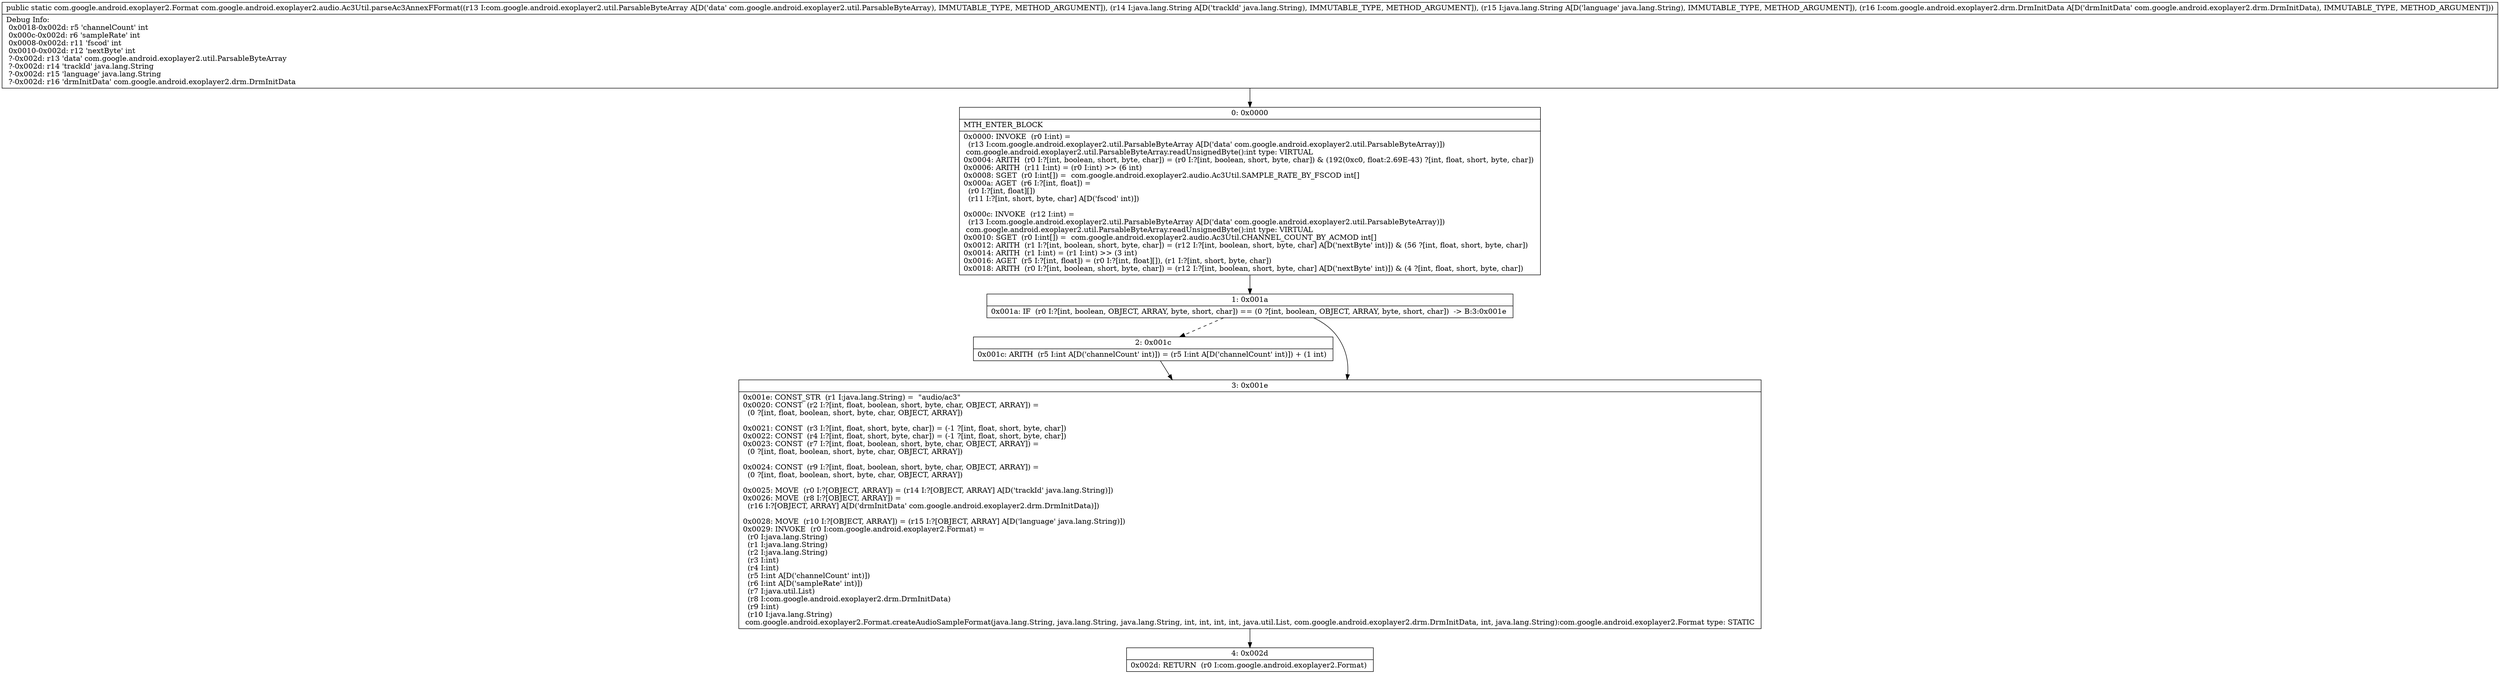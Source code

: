 digraph "CFG forcom.google.android.exoplayer2.audio.Ac3Util.parseAc3AnnexFFormat(Lcom\/google\/android\/exoplayer2\/util\/ParsableByteArray;Ljava\/lang\/String;Ljava\/lang\/String;Lcom\/google\/android\/exoplayer2\/drm\/DrmInitData;)Lcom\/google\/android\/exoplayer2\/Format;" {
Node_0 [shape=record,label="{0\:\ 0x0000|MTH_ENTER_BLOCK\l|0x0000: INVOKE  (r0 I:int) = \l  (r13 I:com.google.android.exoplayer2.util.ParsableByteArray A[D('data' com.google.android.exoplayer2.util.ParsableByteArray)])\l com.google.android.exoplayer2.util.ParsableByteArray.readUnsignedByte():int type: VIRTUAL \l0x0004: ARITH  (r0 I:?[int, boolean, short, byte, char]) = (r0 I:?[int, boolean, short, byte, char]) & (192(0xc0, float:2.69E\-43) ?[int, float, short, byte, char]) \l0x0006: ARITH  (r11 I:int) = (r0 I:int) \>\> (6 int) \l0x0008: SGET  (r0 I:int[]) =  com.google.android.exoplayer2.audio.Ac3Util.SAMPLE_RATE_BY_FSCOD int[] \l0x000a: AGET  (r6 I:?[int, float]) = \l  (r0 I:?[int, float][])\l  (r11 I:?[int, short, byte, char] A[D('fscod' int)])\l \l0x000c: INVOKE  (r12 I:int) = \l  (r13 I:com.google.android.exoplayer2.util.ParsableByteArray A[D('data' com.google.android.exoplayer2.util.ParsableByteArray)])\l com.google.android.exoplayer2.util.ParsableByteArray.readUnsignedByte():int type: VIRTUAL \l0x0010: SGET  (r0 I:int[]) =  com.google.android.exoplayer2.audio.Ac3Util.CHANNEL_COUNT_BY_ACMOD int[] \l0x0012: ARITH  (r1 I:?[int, boolean, short, byte, char]) = (r12 I:?[int, boolean, short, byte, char] A[D('nextByte' int)]) & (56 ?[int, float, short, byte, char]) \l0x0014: ARITH  (r1 I:int) = (r1 I:int) \>\> (3 int) \l0x0016: AGET  (r5 I:?[int, float]) = (r0 I:?[int, float][]), (r1 I:?[int, short, byte, char]) \l0x0018: ARITH  (r0 I:?[int, boolean, short, byte, char]) = (r12 I:?[int, boolean, short, byte, char] A[D('nextByte' int)]) & (4 ?[int, float, short, byte, char]) \l}"];
Node_1 [shape=record,label="{1\:\ 0x001a|0x001a: IF  (r0 I:?[int, boolean, OBJECT, ARRAY, byte, short, char]) == (0 ?[int, boolean, OBJECT, ARRAY, byte, short, char])  \-\> B:3:0x001e \l}"];
Node_2 [shape=record,label="{2\:\ 0x001c|0x001c: ARITH  (r5 I:int A[D('channelCount' int)]) = (r5 I:int A[D('channelCount' int)]) + (1 int) \l}"];
Node_3 [shape=record,label="{3\:\ 0x001e|0x001e: CONST_STR  (r1 I:java.lang.String) =  \"audio\/ac3\" \l0x0020: CONST  (r2 I:?[int, float, boolean, short, byte, char, OBJECT, ARRAY]) = \l  (0 ?[int, float, boolean, short, byte, char, OBJECT, ARRAY])\l \l0x0021: CONST  (r3 I:?[int, float, short, byte, char]) = (\-1 ?[int, float, short, byte, char]) \l0x0022: CONST  (r4 I:?[int, float, short, byte, char]) = (\-1 ?[int, float, short, byte, char]) \l0x0023: CONST  (r7 I:?[int, float, boolean, short, byte, char, OBJECT, ARRAY]) = \l  (0 ?[int, float, boolean, short, byte, char, OBJECT, ARRAY])\l \l0x0024: CONST  (r9 I:?[int, float, boolean, short, byte, char, OBJECT, ARRAY]) = \l  (0 ?[int, float, boolean, short, byte, char, OBJECT, ARRAY])\l \l0x0025: MOVE  (r0 I:?[OBJECT, ARRAY]) = (r14 I:?[OBJECT, ARRAY] A[D('trackId' java.lang.String)]) \l0x0026: MOVE  (r8 I:?[OBJECT, ARRAY]) = \l  (r16 I:?[OBJECT, ARRAY] A[D('drmInitData' com.google.android.exoplayer2.drm.DrmInitData)])\l \l0x0028: MOVE  (r10 I:?[OBJECT, ARRAY]) = (r15 I:?[OBJECT, ARRAY] A[D('language' java.lang.String)]) \l0x0029: INVOKE  (r0 I:com.google.android.exoplayer2.Format) = \l  (r0 I:java.lang.String)\l  (r1 I:java.lang.String)\l  (r2 I:java.lang.String)\l  (r3 I:int)\l  (r4 I:int)\l  (r5 I:int A[D('channelCount' int)])\l  (r6 I:int A[D('sampleRate' int)])\l  (r7 I:java.util.List)\l  (r8 I:com.google.android.exoplayer2.drm.DrmInitData)\l  (r9 I:int)\l  (r10 I:java.lang.String)\l com.google.android.exoplayer2.Format.createAudioSampleFormat(java.lang.String, java.lang.String, java.lang.String, int, int, int, int, java.util.List, com.google.android.exoplayer2.drm.DrmInitData, int, java.lang.String):com.google.android.exoplayer2.Format type: STATIC \l}"];
Node_4 [shape=record,label="{4\:\ 0x002d|0x002d: RETURN  (r0 I:com.google.android.exoplayer2.Format) \l}"];
MethodNode[shape=record,label="{public static com.google.android.exoplayer2.Format com.google.android.exoplayer2.audio.Ac3Util.parseAc3AnnexFFormat((r13 I:com.google.android.exoplayer2.util.ParsableByteArray A[D('data' com.google.android.exoplayer2.util.ParsableByteArray), IMMUTABLE_TYPE, METHOD_ARGUMENT]), (r14 I:java.lang.String A[D('trackId' java.lang.String), IMMUTABLE_TYPE, METHOD_ARGUMENT]), (r15 I:java.lang.String A[D('language' java.lang.String), IMMUTABLE_TYPE, METHOD_ARGUMENT]), (r16 I:com.google.android.exoplayer2.drm.DrmInitData A[D('drmInitData' com.google.android.exoplayer2.drm.DrmInitData), IMMUTABLE_TYPE, METHOD_ARGUMENT]))  | Debug Info:\l  0x0018\-0x002d: r5 'channelCount' int\l  0x000c\-0x002d: r6 'sampleRate' int\l  0x0008\-0x002d: r11 'fscod' int\l  0x0010\-0x002d: r12 'nextByte' int\l  ?\-0x002d: r13 'data' com.google.android.exoplayer2.util.ParsableByteArray\l  ?\-0x002d: r14 'trackId' java.lang.String\l  ?\-0x002d: r15 'language' java.lang.String\l  ?\-0x002d: r16 'drmInitData' com.google.android.exoplayer2.drm.DrmInitData\l}"];
MethodNode -> Node_0;
Node_0 -> Node_1;
Node_1 -> Node_2[style=dashed];
Node_1 -> Node_3;
Node_2 -> Node_3;
Node_3 -> Node_4;
}

